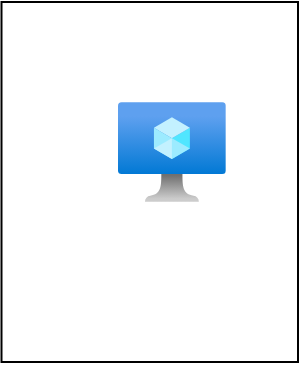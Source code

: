 <mxfile version="14.9.7" type="github">
  <diagram name="Page-1" id="2ca16b54-16f6-2749-3443-fa8db7711227">
    <mxGraphModel dx="946" dy="640" grid="1" gridSize="10" guides="1" tooltips="1" connect="1" arrows="1" fold="1" page="1" pageScale="1" pageWidth="1100" pageHeight="850" background="none" math="0" shadow="0">
      <root>
        <mxCell id="0" />
        <mxCell id="1" parent="0" />
        <mxCell id="Hm6aeHfuPzpVKwr9Rmps-9" value="" style="rounded=0;whiteSpace=wrap;html=1;" vertex="1" parent="1">
          <mxGeometry x="371.75" y="230" width="148.25" height="180" as="geometry" />
        </mxCell>
        <mxCell id="Hm6aeHfuPzpVKwr9Rmps-7" value="" style="aspect=fixed;html=1;points=[];align=center;image;fontSize=12;image=img/lib/azure2/compute/Virtual_Machine.svg;" vertex="1" parent="1">
          <mxGeometry x="430" y="280" width="53.91" height="50" as="geometry" />
        </mxCell>
      </root>
    </mxGraphModel>
  </diagram>
</mxfile>
